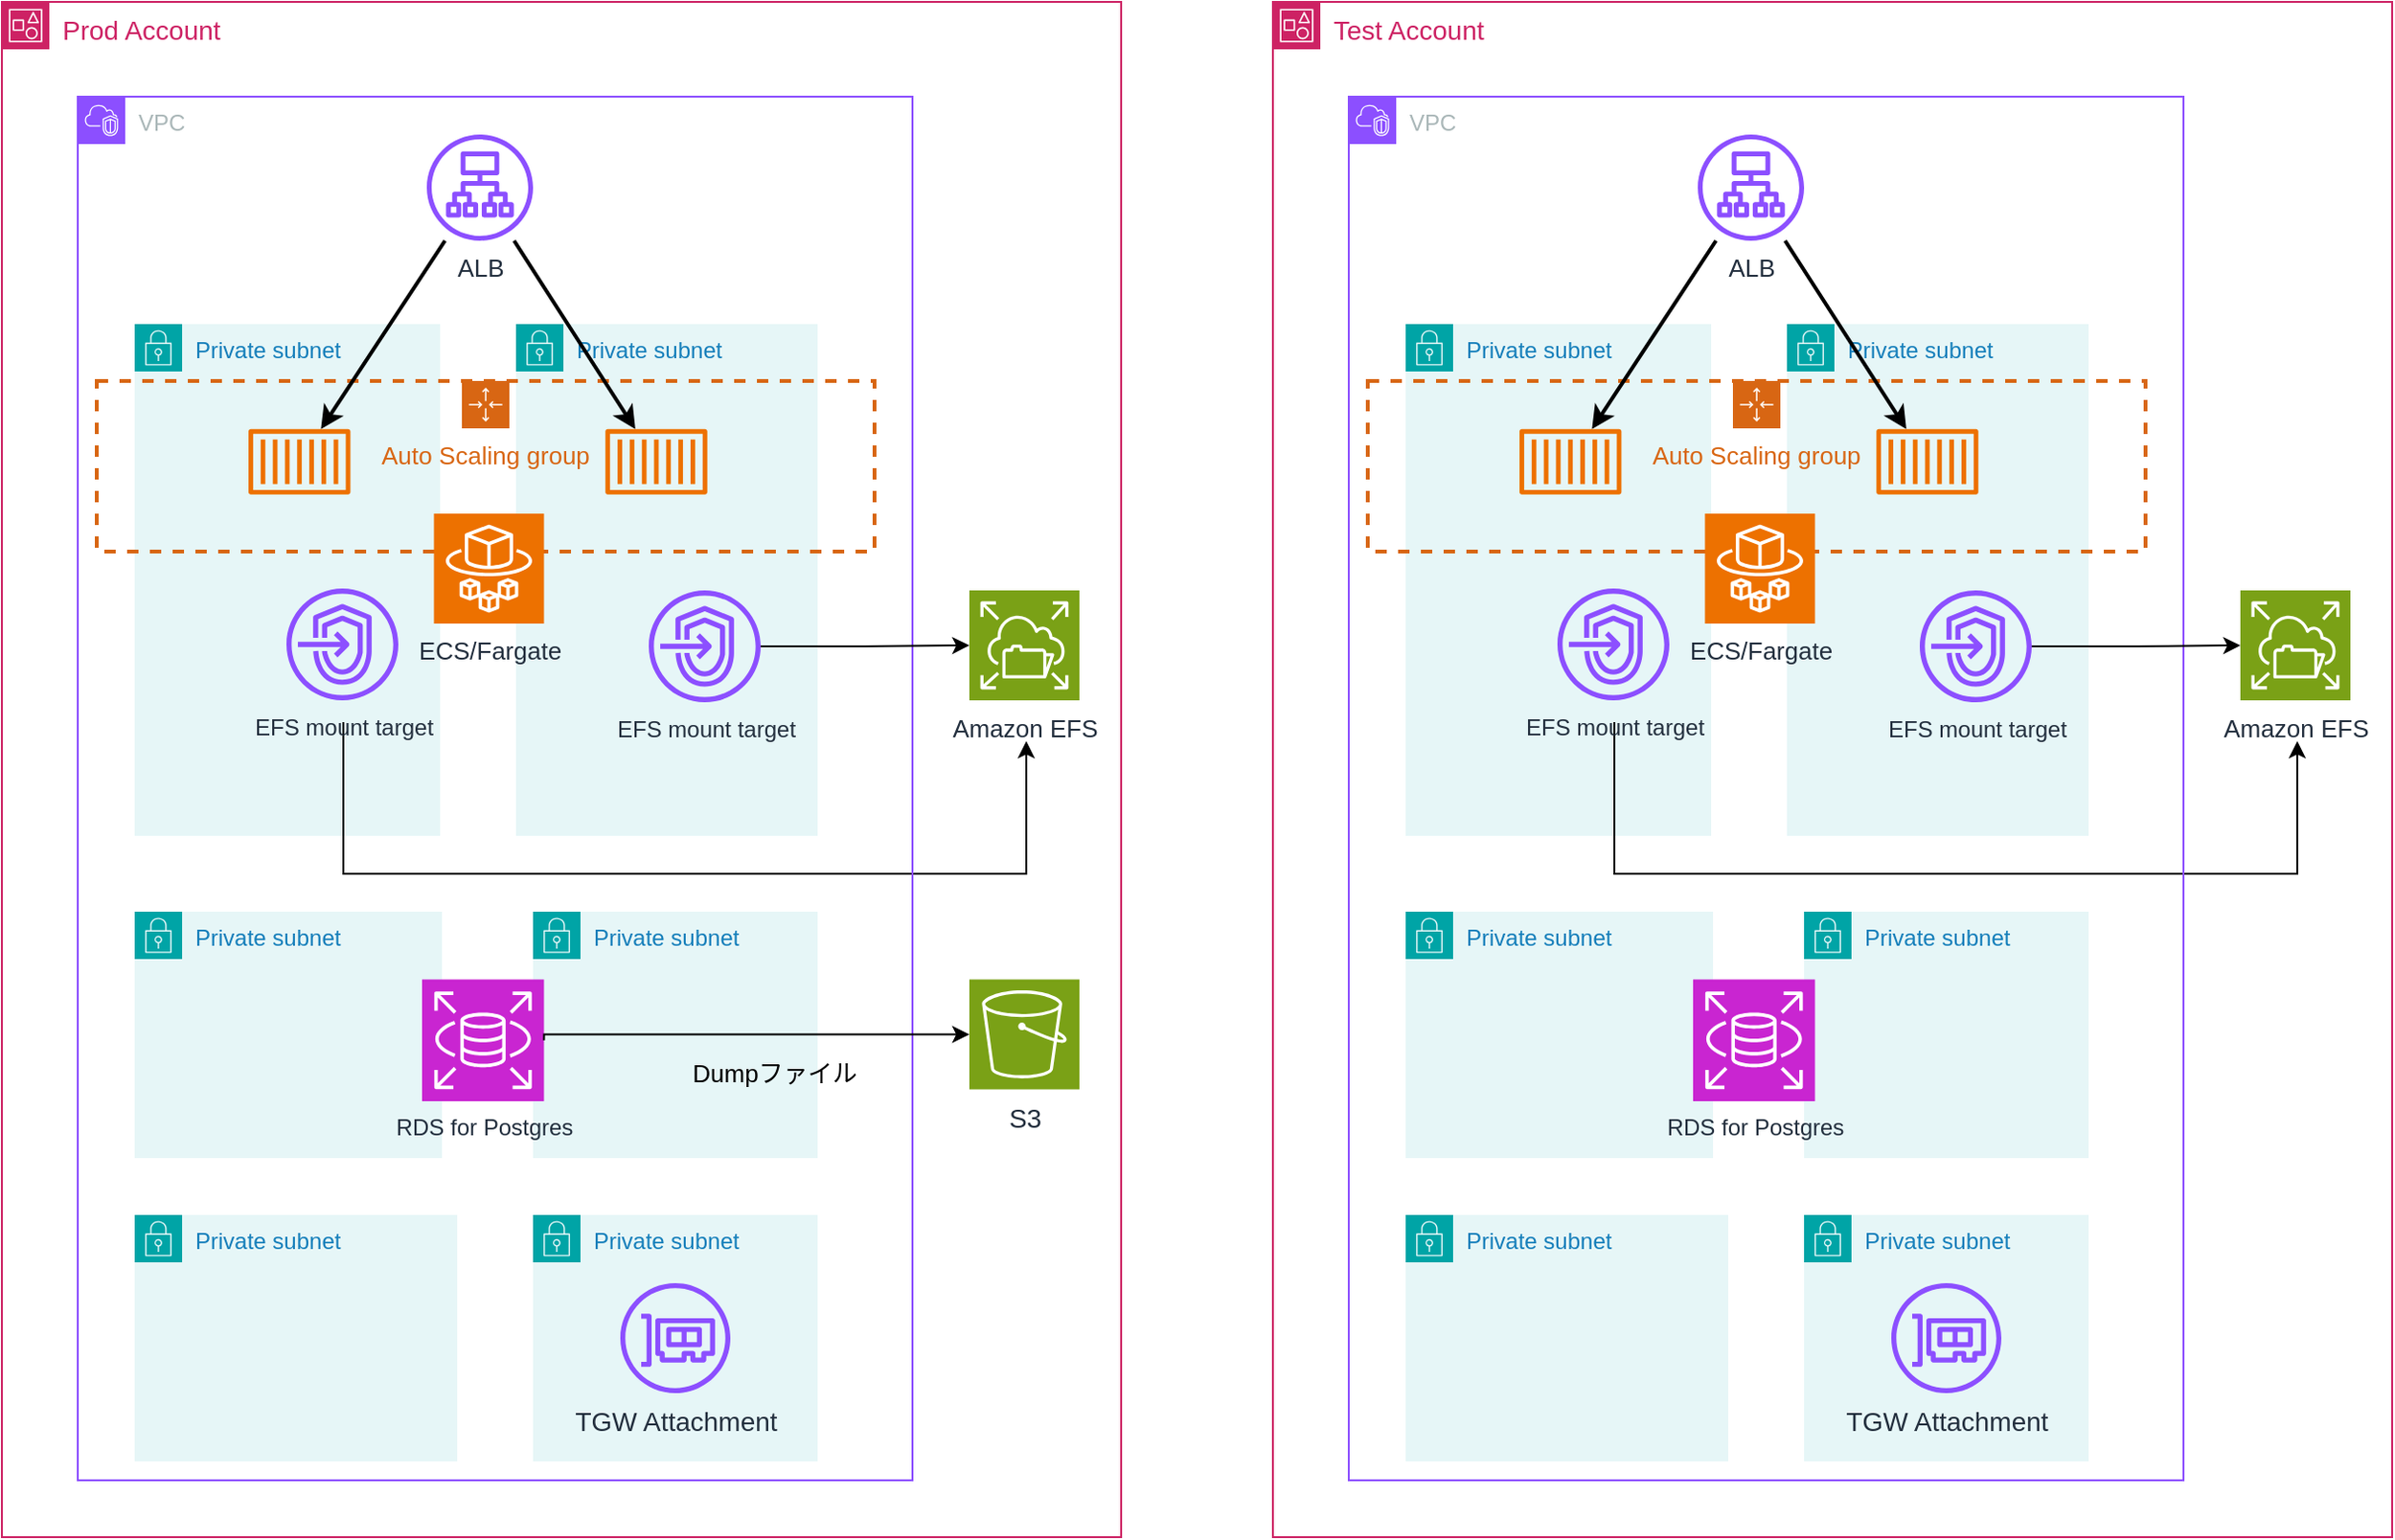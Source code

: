 <mxfile version="28.1.1">
  <diagram name="ページ1" id="KWhut3jcwucPSnpwjNno">
    <mxGraphModel dx="1297" dy="1936" grid="1" gridSize="10" guides="1" tooltips="1" connect="1" arrows="1" fold="1" page="1" pageScale="1" pageWidth="827" pageHeight="1169" background="light-dark(#FFFFFF,#FFFFFF)" math="0" shadow="0">
      <root>
        <mxCell id="0" />
        <mxCell id="1" parent="0" />
        <mxCell id="LgugFZLiDL1u2_mL6z2Y-1" value="Private subnet" style="points=[[0,0],[0.25,0],[0.5,0],[0.75,0],[1,0],[1,0.25],[1,0.5],[1,0.75],[1,1],[0.75,1],[0.5,1],[0.25,1],[0,1],[0,0.75],[0,0.5],[0,0.25]];outlineConnect=0;gradientColor=none;html=1;whiteSpace=wrap;fontSize=12;fontStyle=0;container=1;pointerEvents=0;collapsible=0;recursiveResize=0;shape=mxgraph.aws4.group;grIcon=mxgraph.aws4.group_security_group;grStroke=0;strokeColor=#00A4A6;fillColor=#E6F6F7;verticalAlign=top;align=left;spacingLeft=30;fontColor=#147EBA;dashed=0;" parent="1" vertex="1">
          <mxGeometry x="440" y="80" width="161" height="270" as="geometry" />
        </mxCell>
        <mxCell id="hH9K4US_ZAIXW8uHm_tm-1" value="Private subnet" style="points=[[0,0],[0.25,0],[0.5,0],[0.75,0],[1,0],[1,0.25],[1,0.5],[1,0.75],[1,1],[0.75,1],[0.5,1],[0.25,1],[0,1],[0,0.75],[0,0.5],[0,0.25]];outlineConnect=0;gradientColor=none;html=1;whiteSpace=wrap;fontSize=12;fontStyle=0;container=1;pointerEvents=0;collapsible=0;recursiveResize=0;shape=mxgraph.aws4.group;grIcon=mxgraph.aws4.group_security_group;grStroke=0;strokeColor=#00A4A6;fillColor=#E6F6F7;verticalAlign=top;align=left;spacingLeft=30;fontColor=#147EBA;dashed=0;" vertex="1" parent="1">
          <mxGeometry x="641" y="80" width="159" height="270" as="geometry" />
        </mxCell>
        <mxCell id="hH9K4US_ZAIXW8uHm_tm-10" value="Auto Scaling group" style="points=[[0,0],[0.25,0],[0.5,0],[0.75,0],[1,0],[1,0.25],[1,0.5],[1,0.75],[1,1],[0.75,1],[0.5,1],[0.25,1],[0,1],[0,0.75],[0,0.5],[0,0.25]];outlineConnect=0;gradientColor=none;html=1;whiteSpace=wrap;fontSize=13;fontStyle=0;container=1;pointerEvents=0;collapsible=0;recursiveResize=0;shape=mxgraph.aws4.groupCenter;grIcon=mxgraph.aws4.group_auto_scaling_group;grStroke=1;strokeColor=#D86613;fillColor=none;verticalAlign=top;align=center;fontColor=#D86613;dashed=1;spacingTop=25;strokeWidth=2;" vertex="1" parent="1">
          <mxGeometry x="420" y="110" width="410" height="90" as="geometry" />
        </mxCell>
        <mxCell id="hH9K4US_ZAIXW8uHm_tm-14" value="ECS/Fargate" style="sketch=0;points=[[0,0,0],[0.25,0,0],[0.5,0,0],[0.75,0,0],[1,0,0],[0,1,0],[0.25,1,0],[0.5,1,0],[0.75,1,0],[1,1,0],[0,0.25,0],[0,0.5,0],[0,0.75,0],[1,0.25,0],[1,0.5,0],[1,0.75,0]];outlineConnect=0;fontColor=#232F3E;fillColor=#ED7100;strokeColor=#ffffff;dashed=0;verticalLabelPosition=bottom;verticalAlign=top;align=center;html=1;fontSize=13;fontStyle=0;aspect=fixed;shape=mxgraph.aws4.resourceIcon;resIcon=mxgraph.aws4.fargate;" vertex="1" parent="hH9K4US_ZAIXW8uHm_tm-10">
          <mxGeometry x="177.75" y="70" width="58" height="58" as="geometry" />
        </mxCell>
        <mxCell id="hH9K4US_ZAIXW8uHm_tm-17" value="Amazon EFS" style="sketch=0;points=[[0,0,0],[0.25,0,0],[0.5,0,0],[0.75,0,0],[1,0,0],[0,1,0],[0.25,1,0],[0.5,1,0],[0.75,1,0],[1,1,0],[0,0.25,0],[0,0.5,0],[0,0.75,0],[1,0.25,0],[1,0.5,0],[1,0.75,0]];outlineConnect=0;fontColor=#232F3E;fillColor=#7AA116;strokeColor=#ffffff;dashed=0;verticalLabelPosition=bottom;verticalAlign=top;align=center;html=1;fontSize=13;fontStyle=0;aspect=fixed;shape=mxgraph.aws4.resourceIcon;resIcon=mxgraph.aws4.elastic_file_system;" vertex="1" parent="1">
          <mxGeometry x="880" y="220.5" width="58" height="58" as="geometry" />
        </mxCell>
        <mxCell id="hH9K4US_ZAIXW8uHm_tm-20" style="edgeStyle=orthogonalEdgeStyle;rounded=0;orthogonalLoop=1;jettySize=auto;html=1;" edge="1" parent="1">
          <mxGeometry relative="1" as="geometry">
            <mxPoint x="550" y="290" as="sourcePoint" />
            <mxPoint x="910" y="300" as="targetPoint" />
            <Array as="points">
              <mxPoint x="570" y="370" />
              <mxPoint x="910" y="370" />
              <mxPoint x="910" y="320" />
            </Array>
          </mxGeometry>
        </mxCell>
        <mxCell id="hH9K4US_ZAIXW8uHm_tm-22" value="S3" style="sketch=0;points=[[0,0,0],[0.25,0,0],[0.5,0,0],[0.75,0,0],[1,0,0],[0,1,0],[0.25,1,0],[0.5,1,0],[0.75,1,0],[1,1,0],[0,0.25,0],[0,0.5,0],[0,0.75,0],[1,0.25,0],[1,0.5,0],[1,0.75,0]];outlineConnect=0;fontColor=#232F3E;fillColor=#7AA116;strokeColor=#ffffff;dashed=0;verticalLabelPosition=bottom;verticalAlign=top;align=center;html=1;fontSize=14;fontStyle=0;aspect=fixed;shape=mxgraph.aws4.resourceIcon;resIcon=mxgraph.aws4.s3;" vertex="1" parent="1">
          <mxGeometry x="880" y="425.75" width="58" height="58" as="geometry" />
        </mxCell>
        <mxCell id="hH9K4US_ZAIXW8uHm_tm-28" value="VPC" style="points=[[0,0],[0.25,0],[0.5,0],[0.75,0],[1,0],[1,0.25],[1,0.5],[1,0.75],[1,1],[0.75,1],[0.5,1],[0.25,1],[0,1],[0,0.75],[0,0.5],[0,0.25]];outlineConnect=0;gradientColor=none;html=1;whiteSpace=wrap;fontSize=12;fontStyle=0;container=1;pointerEvents=0;collapsible=0;recursiveResize=0;shape=mxgraph.aws4.group;grIcon=mxgraph.aws4.group_vpc2;strokeColor=#8C4FFF;fillColor=none;verticalAlign=top;align=left;spacingLeft=30;fontColor=#AAB7B8;dashed=0;" vertex="1" parent="1">
          <mxGeometry x="410" y="-40" width="440" height="730" as="geometry" />
        </mxCell>
        <mxCell id="hH9K4US_ZAIXW8uHm_tm-27" value="ALB" style="sketch=0;outlineConnect=0;fontColor=#232F3E;gradientColor=none;fillColor=#8C4FFF;strokeColor=none;dashed=0;verticalLabelPosition=bottom;verticalAlign=top;align=center;html=1;fontSize=13;fontStyle=0;aspect=fixed;pointerEvents=1;shape=mxgraph.aws4.application_load_balancer;" vertex="1" parent="hH9K4US_ZAIXW8uHm_tm-28">
          <mxGeometry x="184" y="20" width="56" height="56" as="geometry" />
        </mxCell>
        <mxCell id="hH9K4US_ZAIXW8uHm_tm-29" value="" style="endArrow=classic;html=1;rounded=0;strokeWidth=2;" edge="1" parent="1" source="hH9K4US_ZAIXW8uHm_tm-27" target="hH9K4US_ZAIXW8uHm_tm-8">
          <mxGeometry width="50" height="50" relative="1" as="geometry">
            <mxPoint x="540" y="60" as="sourcePoint" />
            <mxPoint x="590" y="10" as="targetPoint" />
          </mxGeometry>
        </mxCell>
        <mxCell id="hH9K4US_ZAIXW8uHm_tm-30" value="" style="endArrow=classic;html=1;rounded=0;strokeWidth=2;" edge="1" parent="1" source="hH9K4US_ZAIXW8uHm_tm-27" target="hH9K4US_ZAIXW8uHm_tm-9">
          <mxGeometry width="50" height="50" relative="1" as="geometry">
            <mxPoint x="722" y="40" as="sourcePoint" />
            <mxPoint x="660" y="139" as="targetPoint" />
          </mxGeometry>
        </mxCell>
        <mxCell id="hH9K4US_ZAIXW8uHm_tm-31" value="&lt;font style=&quot;font-size: 14px;&quot;&gt;Prod Account&lt;/font&gt;" style="points=[[0,0],[0.25,0],[0.5,0],[0.75,0],[1,0],[1,0.25],[1,0.5],[1,0.75],[1,1],[0.75,1],[0.5,1],[0.25,1],[0,1],[0,0.75],[0,0.5],[0,0.25]];outlineConnect=0;gradientColor=none;html=1;whiteSpace=wrap;fontSize=12;fontStyle=0;container=1;pointerEvents=0;collapsible=0;recursiveResize=0;shape=mxgraph.aws4.group;grIcon=mxgraph.aws4.group_account;strokeColor=#CD2264;fillColor=none;verticalAlign=top;align=left;spacingLeft=30;fontColor=#CD2264;dashed=0;" vertex="1" parent="1">
          <mxGeometry x="370" y="-90" width="590" height="810" as="geometry" />
        </mxCell>
        <mxCell id="hH9K4US_ZAIXW8uHm_tm-55" value="Private subnet" style="points=[[0,0],[0.25,0],[0.5,0],[0.75,0],[1,0],[1,0.25],[1,0.5],[1,0.75],[1,1],[0.75,1],[0.5,1],[0.25,1],[0,1],[0,0.75],[0,0.5],[0,0.25]];outlineConnect=0;gradientColor=none;html=1;whiteSpace=wrap;fontSize=12;fontStyle=0;container=1;pointerEvents=0;collapsible=0;recursiveResize=0;shape=mxgraph.aws4.group;grIcon=mxgraph.aws4.group_security_group;grStroke=0;strokeColor=#00A4A6;fillColor=#E6F6F7;verticalAlign=top;align=left;spacingLeft=30;fontColor=#147EBA;dashed=0;" vertex="1" parent="hH9K4US_ZAIXW8uHm_tm-31">
          <mxGeometry x="70" y="640" width="170" height="130" as="geometry" />
        </mxCell>
        <mxCell id="hH9K4US_ZAIXW8uHm_tm-56" value="Private subnet" style="points=[[0,0],[0.25,0],[0.5,0],[0.75,0],[1,0],[1,0.25],[1,0.5],[1,0.75],[1,1],[0.75,1],[0.5,1],[0.25,1],[0,1],[0,0.75],[0,0.5],[0,0.25]];outlineConnect=0;gradientColor=none;html=1;whiteSpace=wrap;fontSize=12;fontStyle=0;container=1;pointerEvents=0;collapsible=0;recursiveResize=0;shape=mxgraph.aws4.group;grIcon=mxgraph.aws4.group_security_group;grStroke=0;strokeColor=#00A4A6;fillColor=#E6F6F7;verticalAlign=top;align=left;spacingLeft=30;fontColor=#147EBA;dashed=0;" vertex="1" parent="hH9K4US_ZAIXW8uHm_tm-31">
          <mxGeometry x="280" y="640" width="150" height="130" as="geometry" />
        </mxCell>
        <mxCell id="hH9K4US_ZAIXW8uHm_tm-54" value="TGW Attachment" style="sketch=0;outlineConnect=0;fontColor=#232F3E;gradientColor=none;fillColor=#8C4FFF;strokeColor=none;dashed=0;verticalLabelPosition=bottom;verticalAlign=top;align=center;html=1;fontSize=14;fontStyle=0;aspect=fixed;pointerEvents=1;shape=mxgraph.aws4.elastic_network_interface;" vertex="1" parent="hH9K4US_ZAIXW8uHm_tm-56">
          <mxGeometry x="46" y="36" width="58" height="58" as="geometry" />
        </mxCell>
        <mxCell id="hH9K4US_ZAIXW8uHm_tm-3" value="Private subnet" style="points=[[0,0],[0.25,0],[0.5,0],[0.75,0],[1,0],[1,0.25],[1,0.5],[1,0.75],[1,1],[0.75,1],[0.5,1],[0.25,1],[0,1],[0,0.75],[0,0.5],[0,0.25]];outlineConnect=0;gradientColor=none;html=1;whiteSpace=wrap;fontSize=12;fontStyle=0;container=1;pointerEvents=0;collapsible=0;recursiveResize=0;shape=mxgraph.aws4.group;grIcon=mxgraph.aws4.group_security_group;grStroke=0;strokeColor=#00A4A6;fillColor=#E6F6F7;verticalAlign=top;align=left;spacingLeft=30;fontColor=#147EBA;dashed=0;" vertex="1" parent="hH9K4US_ZAIXW8uHm_tm-31">
          <mxGeometry x="280" y="480" width="150" height="130" as="geometry" />
        </mxCell>
        <mxCell id="hH9K4US_ZAIXW8uHm_tm-16" value="EFS mount target" style="sketch=0;outlineConnect=0;fontColor=#232F3E;gradientColor=none;fillColor=#8C4FFF;strokeColor=none;dashed=0;verticalLabelPosition=bottom;verticalAlign=top;align=center;html=1;fontSize=12;fontStyle=0;aspect=fixed;pointerEvents=1;shape=mxgraph.aws4.endpoints;" vertex="1" parent="hH9K4US_ZAIXW8uHm_tm-31">
          <mxGeometry x="341" y="310.5" width="59" height="59" as="geometry" />
        </mxCell>
        <mxCell id="hH9K4US_ZAIXW8uHm_tm-15" value="EFS mount target" style="sketch=0;outlineConnect=0;fontColor=#232F3E;gradientColor=none;fillColor=#8C4FFF;strokeColor=none;dashed=0;verticalLabelPosition=bottom;verticalAlign=top;align=center;html=1;fontSize=12;fontStyle=0;aspect=fixed;pointerEvents=1;shape=mxgraph.aws4.endpoints;" vertex="1" parent="hH9K4US_ZAIXW8uHm_tm-31">
          <mxGeometry x="150" y="309.5" width="59" height="59" as="geometry" />
        </mxCell>
        <mxCell id="hH9K4US_ZAIXW8uHm_tm-8" value="" style="sketch=0;outlineConnect=0;fontColor=#232F3E;gradientColor=none;fillColor=#ED7100;strokeColor=none;dashed=0;verticalLabelPosition=bottom;verticalAlign=top;align=center;html=1;fontSize=12;fontStyle=0;aspect=fixed;pointerEvents=1;shape=mxgraph.aws4.container_1;" vertex="1" parent="hH9K4US_ZAIXW8uHm_tm-31">
          <mxGeometry x="130" y="225.31" width="53.71" height="34.69" as="geometry" />
        </mxCell>
        <mxCell id="hH9K4US_ZAIXW8uHm_tm-9" value="" style="sketch=0;outlineConnect=0;fontColor=#232F3E;gradientColor=none;fillColor=#ED7100;strokeColor=none;dashed=0;verticalLabelPosition=bottom;verticalAlign=top;align=center;html=1;fontSize=12;fontStyle=0;aspect=fixed;pointerEvents=1;shape=mxgraph.aws4.container_1;" vertex="1" parent="hH9K4US_ZAIXW8uHm_tm-31">
          <mxGeometry x="318.14" y="225.31" width="53.71" height="34.69" as="geometry" />
        </mxCell>
        <mxCell id="hH9K4US_ZAIXW8uHm_tm-2" value="Private subnet" style="points=[[0,0],[0.25,0],[0.5,0],[0.75,0],[1,0],[1,0.25],[1,0.5],[1,0.75],[1,1],[0.75,1],[0.5,1],[0.25,1],[0,1],[0,0.75],[0,0.5],[0,0.25]];outlineConnect=0;gradientColor=none;html=1;whiteSpace=wrap;fontSize=12;fontStyle=0;container=1;pointerEvents=0;collapsible=0;recursiveResize=0;shape=mxgraph.aws4.group;grIcon=mxgraph.aws4.group_security_group;grStroke=0;strokeColor=#00A4A6;fillColor=#E6F6F7;verticalAlign=top;align=left;spacingLeft=30;fontColor=#147EBA;dashed=0;" vertex="1" parent="hH9K4US_ZAIXW8uHm_tm-31">
          <mxGeometry x="70" y="480" width="162" height="130" as="geometry" />
        </mxCell>
        <mxCell id="hH9K4US_ZAIXW8uHm_tm-11" value="RDS for Postgres" style="sketch=0;points=[[0,0,0],[0.25,0,0],[0.5,0,0],[0.75,0,0],[1,0,0],[0,1,0],[0.25,1,0],[0.5,1,0],[0.75,1,0],[1,1,0],[0,0.25,0],[0,0.5,0],[0,0.75,0],[1,0.25,0],[1,0.5,0],[1,0.75,0]];outlineConnect=0;fontColor=#232F3E;fillColor=#C925D1;strokeColor=#ffffff;dashed=0;verticalLabelPosition=bottom;verticalAlign=top;align=center;html=1;fontSize=12;fontStyle=0;aspect=fixed;shape=mxgraph.aws4.resourceIcon;resIcon=mxgraph.aws4.rds;" vertex="1" parent="hH9K4US_ZAIXW8uHm_tm-31">
          <mxGeometry x="221.5" y="515.75" width="64.25" height="64.25" as="geometry" />
        </mxCell>
        <mxCell id="hH9K4US_ZAIXW8uHm_tm-26" value="Dumpファイル" style="text;html=1;align=center;verticalAlign=middle;resizable=0;points=[];autosize=1;strokeColor=none;fillColor=none;strokeWidth=3;fontSize=13;" vertex="1" parent="1">
          <mxGeometry x="722" y="460" width="110" height="30" as="geometry" />
        </mxCell>
        <mxCell id="hH9K4US_ZAIXW8uHm_tm-23" style="edgeStyle=orthogonalEdgeStyle;rounded=0;orthogonalLoop=1;jettySize=auto;html=1;exitX=1;exitY=0.5;exitDx=0;exitDy=0;exitPerimeter=0;entryX=0;entryY=0.5;entryDx=0;entryDy=0;entryPerimeter=0;" edge="1" parent="1" source="hH9K4US_ZAIXW8uHm_tm-11" target="hH9K4US_ZAIXW8uHm_tm-22">
          <mxGeometry relative="1" as="geometry">
            <Array as="points">
              <mxPoint x="656" y="455" />
            </Array>
          </mxGeometry>
        </mxCell>
        <mxCell id="hH9K4US_ZAIXW8uHm_tm-60" style="edgeStyle=orthogonalEdgeStyle;rounded=0;orthogonalLoop=1;jettySize=auto;html=1;" edge="1" parent="1" source="hH9K4US_ZAIXW8uHm_tm-16" target="hH9K4US_ZAIXW8uHm_tm-17">
          <mxGeometry relative="1" as="geometry" />
        </mxCell>
        <mxCell id="hH9K4US_ZAIXW8uHm_tm-61" value="Private subnet" style="points=[[0,0],[0.25,0],[0.5,0],[0.75,0],[1,0],[1,0.25],[1,0.5],[1,0.75],[1,1],[0.75,1],[0.5,1],[0.25,1],[0,1],[0,0.75],[0,0.5],[0,0.25]];outlineConnect=0;gradientColor=none;html=1;whiteSpace=wrap;fontSize=12;fontStyle=0;container=1;pointerEvents=0;collapsible=0;recursiveResize=0;shape=mxgraph.aws4.group;grIcon=mxgraph.aws4.group_security_group;grStroke=0;strokeColor=#00A4A6;fillColor=#E6F6F7;verticalAlign=top;align=left;spacingLeft=30;fontColor=#147EBA;dashed=0;" vertex="1" parent="1">
          <mxGeometry x="1110" y="80" width="161" height="270" as="geometry" />
        </mxCell>
        <mxCell id="hH9K4US_ZAIXW8uHm_tm-62" value="Private subnet" style="points=[[0,0],[0.25,0],[0.5,0],[0.75,0],[1,0],[1,0.25],[1,0.5],[1,0.75],[1,1],[0.75,1],[0.5,1],[0.25,1],[0,1],[0,0.75],[0,0.5],[0,0.25]];outlineConnect=0;gradientColor=none;html=1;whiteSpace=wrap;fontSize=12;fontStyle=0;container=1;pointerEvents=0;collapsible=0;recursiveResize=0;shape=mxgraph.aws4.group;grIcon=mxgraph.aws4.group_security_group;grStroke=0;strokeColor=#00A4A6;fillColor=#E6F6F7;verticalAlign=top;align=left;spacingLeft=30;fontColor=#147EBA;dashed=0;" vertex="1" parent="1">
          <mxGeometry x="1311" y="80" width="159" height="270" as="geometry" />
        </mxCell>
        <mxCell id="hH9K4US_ZAIXW8uHm_tm-63" value="Auto Scaling group" style="points=[[0,0],[0.25,0],[0.5,0],[0.75,0],[1,0],[1,0.25],[1,0.5],[1,0.75],[1,1],[0.75,1],[0.5,1],[0.25,1],[0,1],[0,0.75],[0,0.5],[0,0.25]];outlineConnect=0;gradientColor=none;html=1;whiteSpace=wrap;fontSize=13;fontStyle=0;container=1;pointerEvents=0;collapsible=0;recursiveResize=0;shape=mxgraph.aws4.groupCenter;grIcon=mxgraph.aws4.group_auto_scaling_group;grStroke=1;strokeColor=#D86613;fillColor=none;verticalAlign=top;align=center;fontColor=#D86613;dashed=1;spacingTop=25;strokeWidth=2;" vertex="1" parent="1">
          <mxGeometry x="1090" y="110" width="410" height="90" as="geometry" />
        </mxCell>
        <mxCell id="hH9K4US_ZAIXW8uHm_tm-64" value="ECS/Fargate" style="sketch=0;points=[[0,0,0],[0.25,0,0],[0.5,0,0],[0.75,0,0],[1,0,0],[0,1,0],[0.25,1,0],[0.5,1,0],[0.75,1,0],[1,1,0],[0,0.25,0],[0,0.5,0],[0,0.75,0],[1,0.25,0],[1,0.5,0],[1,0.75,0]];outlineConnect=0;fontColor=#232F3E;fillColor=#ED7100;strokeColor=#ffffff;dashed=0;verticalLabelPosition=bottom;verticalAlign=top;align=center;html=1;fontSize=13;fontStyle=0;aspect=fixed;shape=mxgraph.aws4.resourceIcon;resIcon=mxgraph.aws4.fargate;" vertex="1" parent="hH9K4US_ZAIXW8uHm_tm-63">
          <mxGeometry x="177.75" y="70" width="58" height="58" as="geometry" />
        </mxCell>
        <mxCell id="hH9K4US_ZAIXW8uHm_tm-65" value="Amazon EFS" style="sketch=0;points=[[0,0,0],[0.25,0,0],[0.5,0,0],[0.75,0,0],[1,0,0],[0,1,0],[0.25,1,0],[0.5,1,0],[0.75,1,0],[1,1,0],[0,0.25,0],[0,0.5,0],[0,0.75,0],[1,0.25,0],[1,0.5,0],[1,0.75,0]];outlineConnect=0;fontColor=#232F3E;fillColor=#7AA116;strokeColor=#ffffff;dashed=0;verticalLabelPosition=bottom;verticalAlign=top;align=center;html=1;fontSize=13;fontStyle=0;aspect=fixed;shape=mxgraph.aws4.resourceIcon;resIcon=mxgraph.aws4.elastic_file_system;" vertex="1" parent="1">
          <mxGeometry x="1550" y="220.5" width="58" height="58" as="geometry" />
        </mxCell>
        <mxCell id="hH9K4US_ZAIXW8uHm_tm-66" style="edgeStyle=orthogonalEdgeStyle;rounded=0;orthogonalLoop=1;jettySize=auto;html=1;" edge="1" parent="1">
          <mxGeometry relative="1" as="geometry">
            <mxPoint x="1220" y="290" as="sourcePoint" />
            <mxPoint x="1580" y="300" as="targetPoint" />
            <Array as="points">
              <mxPoint x="1240" y="370" />
              <mxPoint x="1580" y="370" />
              <mxPoint x="1580" y="320" />
            </Array>
          </mxGeometry>
        </mxCell>
        <mxCell id="hH9K4US_ZAIXW8uHm_tm-68" value="VPC" style="points=[[0,0],[0.25,0],[0.5,0],[0.75,0],[1,0],[1,0.25],[1,0.5],[1,0.75],[1,1],[0.75,1],[0.5,1],[0.25,1],[0,1],[0,0.75],[0,0.5],[0,0.25]];outlineConnect=0;gradientColor=none;html=1;whiteSpace=wrap;fontSize=12;fontStyle=0;container=1;pointerEvents=0;collapsible=0;recursiveResize=0;shape=mxgraph.aws4.group;grIcon=mxgraph.aws4.group_vpc2;strokeColor=#8C4FFF;fillColor=none;verticalAlign=top;align=left;spacingLeft=30;fontColor=#AAB7B8;dashed=0;" vertex="1" parent="1">
          <mxGeometry x="1080" y="-40" width="440" height="730" as="geometry" />
        </mxCell>
        <mxCell id="hH9K4US_ZAIXW8uHm_tm-69" value="ALB" style="sketch=0;outlineConnect=0;fontColor=#232F3E;gradientColor=none;fillColor=#8C4FFF;strokeColor=none;dashed=0;verticalLabelPosition=bottom;verticalAlign=top;align=center;html=1;fontSize=13;fontStyle=0;aspect=fixed;pointerEvents=1;shape=mxgraph.aws4.application_load_balancer;" vertex="1" parent="hH9K4US_ZAIXW8uHm_tm-68">
          <mxGeometry x="184" y="20" width="56" height="56" as="geometry" />
        </mxCell>
        <mxCell id="hH9K4US_ZAIXW8uHm_tm-70" value="" style="endArrow=classic;html=1;rounded=0;strokeWidth=2;" edge="1" parent="1" source="hH9K4US_ZAIXW8uHm_tm-69" target="hH9K4US_ZAIXW8uHm_tm-79">
          <mxGeometry width="50" height="50" relative="1" as="geometry">
            <mxPoint x="1210" y="60" as="sourcePoint" />
            <mxPoint x="1260" y="10" as="targetPoint" />
          </mxGeometry>
        </mxCell>
        <mxCell id="hH9K4US_ZAIXW8uHm_tm-71" value="" style="endArrow=classic;html=1;rounded=0;strokeWidth=2;" edge="1" parent="1" source="hH9K4US_ZAIXW8uHm_tm-69" target="hH9K4US_ZAIXW8uHm_tm-80">
          <mxGeometry width="50" height="50" relative="1" as="geometry">
            <mxPoint x="1392" y="40" as="sourcePoint" />
            <mxPoint x="1330" y="139" as="targetPoint" />
          </mxGeometry>
        </mxCell>
        <mxCell id="hH9K4US_ZAIXW8uHm_tm-72" value="&lt;font style=&quot;font-size: 14px;&quot;&gt;Test Account&lt;/font&gt;" style="points=[[0,0],[0.25,0],[0.5,0],[0.75,0],[1,0],[1,0.25],[1,0.5],[1,0.75],[1,1],[0.75,1],[0.5,1],[0.25,1],[0,1],[0,0.75],[0,0.5],[0,0.25]];outlineConnect=0;gradientColor=none;html=1;whiteSpace=wrap;fontSize=12;fontStyle=0;container=1;pointerEvents=0;collapsible=0;recursiveResize=0;shape=mxgraph.aws4.group;grIcon=mxgraph.aws4.group_account;strokeColor=#CD2264;fillColor=none;verticalAlign=top;align=left;spacingLeft=30;fontColor=#CD2264;dashed=0;" vertex="1" parent="1">
          <mxGeometry x="1040" y="-90" width="590" height="810" as="geometry" />
        </mxCell>
        <mxCell id="hH9K4US_ZAIXW8uHm_tm-73" value="Private subnet" style="points=[[0,0],[0.25,0],[0.5,0],[0.75,0],[1,0],[1,0.25],[1,0.5],[1,0.75],[1,1],[0.75,1],[0.5,1],[0.25,1],[0,1],[0,0.75],[0,0.5],[0,0.25]];outlineConnect=0;gradientColor=none;html=1;whiteSpace=wrap;fontSize=12;fontStyle=0;container=1;pointerEvents=0;collapsible=0;recursiveResize=0;shape=mxgraph.aws4.group;grIcon=mxgraph.aws4.group_security_group;grStroke=0;strokeColor=#00A4A6;fillColor=#E6F6F7;verticalAlign=top;align=left;spacingLeft=30;fontColor=#147EBA;dashed=0;" vertex="1" parent="hH9K4US_ZAIXW8uHm_tm-72">
          <mxGeometry x="70" y="640" width="170" height="130" as="geometry" />
        </mxCell>
        <mxCell id="hH9K4US_ZAIXW8uHm_tm-74" value="Private subnet" style="points=[[0,0],[0.25,0],[0.5,0],[0.75,0],[1,0],[1,0.25],[1,0.5],[1,0.75],[1,1],[0.75,1],[0.5,1],[0.25,1],[0,1],[0,0.75],[0,0.5],[0,0.25]];outlineConnect=0;gradientColor=none;html=1;whiteSpace=wrap;fontSize=12;fontStyle=0;container=1;pointerEvents=0;collapsible=0;recursiveResize=0;shape=mxgraph.aws4.group;grIcon=mxgraph.aws4.group_security_group;grStroke=0;strokeColor=#00A4A6;fillColor=#E6F6F7;verticalAlign=top;align=left;spacingLeft=30;fontColor=#147EBA;dashed=0;" vertex="1" parent="hH9K4US_ZAIXW8uHm_tm-72">
          <mxGeometry x="280" y="640" width="150" height="130" as="geometry" />
        </mxCell>
        <mxCell id="hH9K4US_ZAIXW8uHm_tm-75" value="TGW Attachment" style="sketch=0;outlineConnect=0;fontColor=#232F3E;gradientColor=none;fillColor=#8C4FFF;strokeColor=none;dashed=0;verticalLabelPosition=bottom;verticalAlign=top;align=center;html=1;fontSize=14;fontStyle=0;aspect=fixed;pointerEvents=1;shape=mxgraph.aws4.elastic_network_interface;" vertex="1" parent="hH9K4US_ZAIXW8uHm_tm-74">
          <mxGeometry x="46" y="36" width="58" height="58" as="geometry" />
        </mxCell>
        <mxCell id="hH9K4US_ZAIXW8uHm_tm-76" value="Private subnet" style="points=[[0,0],[0.25,0],[0.5,0],[0.75,0],[1,0],[1,0.25],[1,0.5],[1,0.75],[1,1],[0.75,1],[0.5,1],[0.25,1],[0,1],[0,0.75],[0,0.5],[0,0.25]];outlineConnect=0;gradientColor=none;html=1;whiteSpace=wrap;fontSize=12;fontStyle=0;container=1;pointerEvents=0;collapsible=0;recursiveResize=0;shape=mxgraph.aws4.group;grIcon=mxgraph.aws4.group_security_group;grStroke=0;strokeColor=#00A4A6;fillColor=#E6F6F7;verticalAlign=top;align=left;spacingLeft=30;fontColor=#147EBA;dashed=0;" vertex="1" parent="hH9K4US_ZAIXW8uHm_tm-72">
          <mxGeometry x="280" y="480" width="150" height="130" as="geometry" />
        </mxCell>
        <mxCell id="hH9K4US_ZAIXW8uHm_tm-77" value="EFS mount target" style="sketch=0;outlineConnect=0;fontColor=#232F3E;gradientColor=none;fillColor=#8C4FFF;strokeColor=none;dashed=0;verticalLabelPosition=bottom;verticalAlign=top;align=center;html=1;fontSize=12;fontStyle=0;aspect=fixed;pointerEvents=1;shape=mxgraph.aws4.endpoints;" vertex="1" parent="hH9K4US_ZAIXW8uHm_tm-72">
          <mxGeometry x="341" y="310.5" width="59" height="59" as="geometry" />
        </mxCell>
        <mxCell id="hH9K4US_ZAIXW8uHm_tm-78" value="EFS mount target" style="sketch=0;outlineConnect=0;fontColor=#232F3E;gradientColor=none;fillColor=#8C4FFF;strokeColor=none;dashed=0;verticalLabelPosition=bottom;verticalAlign=top;align=center;html=1;fontSize=12;fontStyle=0;aspect=fixed;pointerEvents=1;shape=mxgraph.aws4.endpoints;" vertex="1" parent="hH9K4US_ZAIXW8uHm_tm-72">
          <mxGeometry x="150" y="309.5" width="59" height="59" as="geometry" />
        </mxCell>
        <mxCell id="hH9K4US_ZAIXW8uHm_tm-79" value="" style="sketch=0;outlineConnect=0;fontColor=#232F3E;gradientColor=none;fillColor=#ED7100;strokeColor=none;dashed=0;verticalLabelPosition=bottom;verticalAlign=top;align=center;html=1;fontSize=12;fontStyle=0;aspect=fixed;pointerEvents=1;shape=mxgraph.aws4.container_1;" vertex="1" parent="hH9K4US_ZAIXW8uHm_tm-72">
          <mxGeometry x="130" y="225.31" width="53.71" height="34.69" as="geometry" />
        </mxCell>
        <mxCell id="hH9K4US_ZAIXW8uHm_tm-80" value="" style="sketch=0;outlineConnect=0;fontColor=#232F3E;gradientColor=none;fillColor=#ED7100;strokeColor=none;dashed=0;verticalLabelPosition=bottom;verticalAlign=top;align=center;html=1;fontSize=12;fontStyle=0;aspect=fixed;pointerEvents=1;shape=mxgraph.aws4.container_1;" vertex="1" parent="hH9K4US_ZAIXW8uHm_tm-72">
          <mxGeometry x="318.14" y="225.31" width="53.71" height="34.69" as="geometry" />
        </mxCell>
        <mxCell id="hH9K4US_ZAIXW8uHm_tm-81" value="Private subnet" style="points=[[0,0],[0.25,0],[0.5,0],[0.75,0],[1,0],[1,0.25],[1,0.5],[1,0.75],[1,1],[0.75,1],[0.5,1],[0.25,1],[0,1],[0,0.75],[0,0.5],[0,0.25]];outlineConnect=0;gradientColor=none;html=1;whiteSpace=wrap;fontSize=12;fontStyle=0;container=1;pointerEvents=0;collapsible=0;recursiveResize=0;shape=mxgraph.aws4.group;grIcon=mxgraph.aws4.group_security_group;grStroke=0;strokeColor=#00A4A6;fillColor=#E6F6F7;verticalAlign=top;align=left;spacingLeft=30;fontColor=#147EBA;dashed=0;" vertex="1" parent="hH9K4US_ZAIXW8uHm_tm-72">
          <mxGeometry x="70" y="480" width="162" height="130" as="geometry" />
        </mxCell>
        <mxCell id="hH9K4US_ZAIXW8uHm_tm-82" value="RDS for Postgres" style="sketch=0;points=[[0,0,0],[0.25,0,0],[0.5,0,0],[0.75,0,0],[1,0,0],[0,1,0],[0.25,1,0],[0.5,1,0],[0.75,1,0],[1,1,0],[0,0.25,0],[0,0.5,0],[0,0.75,0],[1,0.25,0],[1,0.5,0],[1,0.75,0]];outlineConnect=0;fontColor=#232F3E;fillColor=#C925D1;strokeColor=#ffffff;dashed=0;verticalLabelPosition=bottom;verticalAlign=top;align=center;html=1;fontSize=12;fontStyle=0;aspect=fixed;shape=mxgraph.aws4.resourceIcon;resIcon=mxgraph.aws4.rds;" vertex="1" parent="hH9K4US_ZAIXW8uHm_tm-72">
          <mxGeometry x="221.5" y="515.75" width="64.25" height="64.25" as="geometry" />
        </mxCell>
        <mxCell id="hH9K4US_ZAIXW8uHm_tm-85" style="edgeStyle=orthogonalEdgeStyle;rounded=0;orthogonalLoop=1;jettySize=auto;html=1;" edge="1" parent="1" source="hH9K4US_ZAIXW8uHm_tm-77" target="hH9K4US_ZAIXW8uHm_tm-65">
          <mxGeometry relative="1" as="geometry" />
        </mxCell>
      </root>
    </mxGraphModel>
  </diagram>
</mxfile>
